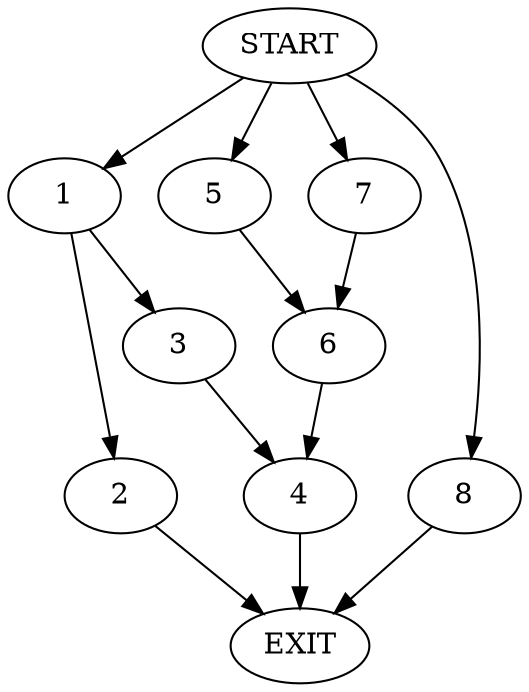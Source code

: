 digraph {
0 [label="START"]
9 [label="EXIT"]
0 -> 1
1 -> 2
1 -> 3
3 -> 4
2 -> 9
4 -> 9
0 -> 5
5 -> 6
6 -> 4
0 -> 7
7 -> 6
0 -> 8
8 -> 9
}
